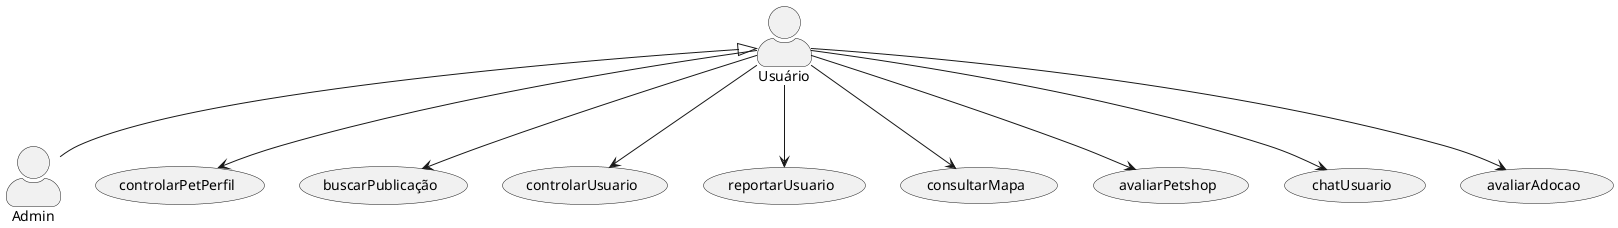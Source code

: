 
# <i>Caso de Uso</i>:
@startuml GetPet
skinparam actorStyle awesome
:Admin: as admin
:Usuário: as user
(controlarPetPerfil) as (post)
(buscarPublicação) as (search)
(controlarUsuario) as (controlUser)
(reportarUsuario) as (report)
(consultarMapa) as (consultarMapa)
(avaliarPetshop) as (avaliarPetshop)
(chatUsuario) as (userChat)
(avaliarAdocao) as (rateProcess)
user <|-- admin 
user --> post
user --> search
user --> controlUser
user --> report
user --> consultarMapa
user --> avaliarPetshop
user --> userChat
user --> rateProcess

@enduml


